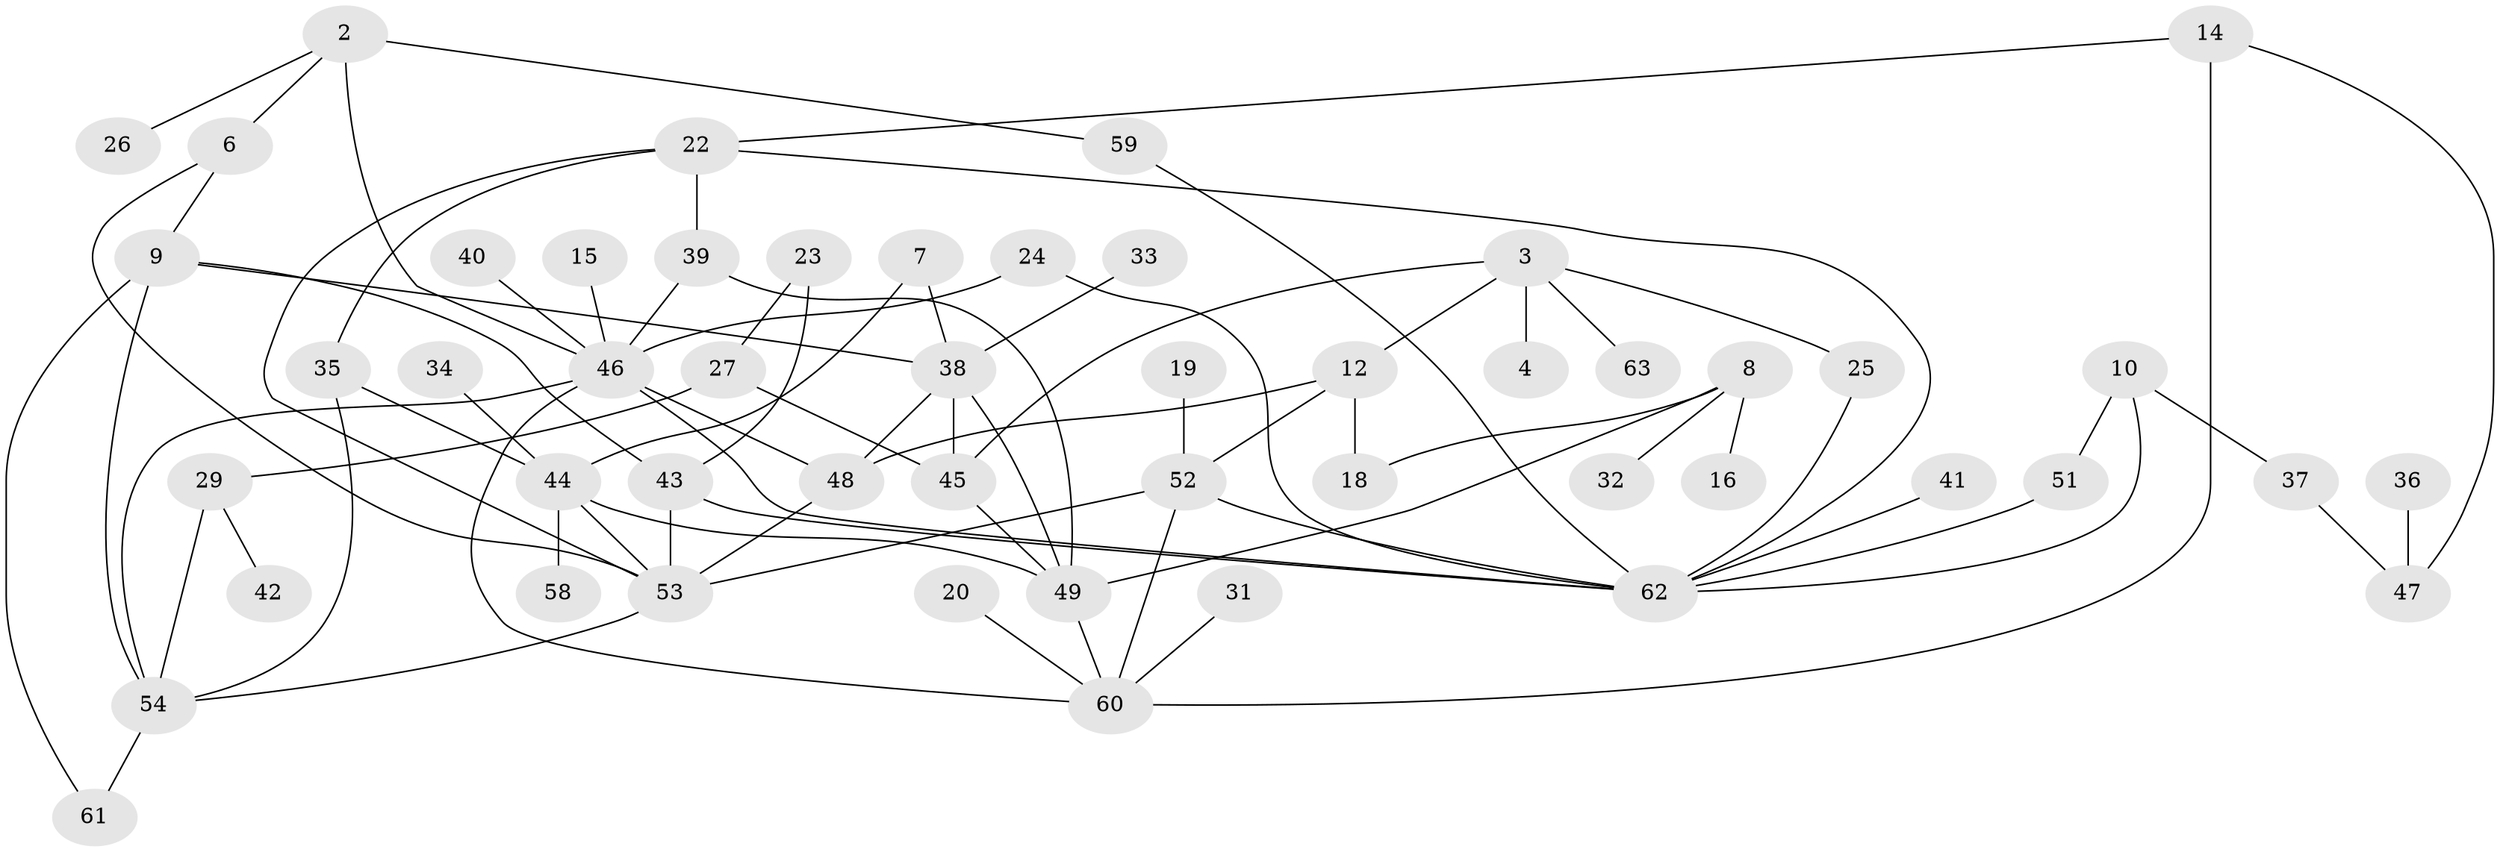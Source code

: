 // original degree distribution, {5: 0.047619047619047616, 4: 0.09523809523809523, 0: 0.07142857142857142, 1: 0.2698412698412698, 3: 0.1746031746031746, 2: 0.29365079365079366, 6: 0.031746031746031744, 7: 0.015873015873015872}
// Generated by graph-tools (version 1.1) at 2025/49/03/09/25 03:49:12]
// undirected, 51 vertices, 79 edges
graph export_dot {
graph [start="1"]
  node [color=gray90,style=filled];
  2;
  3;
  4;
  6;
  7;
  8;
  9;
  10;
  12;
  14;
  15;
  16;
  18;
  19;
  20;
  22;
  23;
  24;
  25;
  26;
  27;
  29;
  31;
  32;
  33;
  34;
  35;
  36;
  37;
  38;
  39;
  40;
  41;
  42;
  43;
  44;
  45;
  46;
  47;
  48;
  49;
  51;
  52;
  53;
  54;
  58;
  59;
  60;
  61;
  62;
  63;
  2 -- 6 [weight=1.0];
  2 -- 26 [weight=1.0];
  2 -- 46 [weight=1.0];
  2 -- 59 [weight=1.0];
  3 -- 4 [weight=1.0];
  3 -- 12 [weight=1.0];
  3 -- 25 [weight=1.0];
  3 -- 45 [weight=3.0];
  3 -- 63 [weight=1.0];
  6 -- 9 [weight=1.0];
  6 -- 53 [weight=1.0];
  7 -- 38 [weight=1.0];
  7 -- 44 [weight=1.0];
  8 -- 16 [weight=1.0];
  8 -- 18 [weight=1.0];
  8 -- 32 [weight=1.0];
  8 -- 49 [weight=1.0];
  9 -- 38 [weight=1.0];
  9 -- 43 [weight=1.0];
  9 -- 54 [weight=1.0];
  9 -- 61 [weight=1.0];
  10 -- 37 [weight=1.0];
  10 -- 51 [weight=1.0];
  10 -- 62 [weight=1.0];
  12 -- 18 [weight=1.0];
  12 -- 48 [weight=1.0];
  12 -- 52 [weight=1.0];
  14 -- 22 [weight=1.0];
  14 -- 47 [weight=1.0];
  14 -- 60 [weight=1.0];
  15 -- 46 [weight=1.0];
  19 -- 52 [weight=1.0];
  20 -- 60 [weight=1.0];
  22 -- 35 [weight=1.0];
  22 -- 39 [weight=1.0];
  22 -- 53 [weight=1.0];
  22 -- 62 [weight=1.0];
  23 -- 27 [weight=1.0];
  23 -- 43 [weight=1.0];
  24 -- 46 [weight=1.0];
  24 -- 62 [weight=1.0];
  25 -- 62 [weight=1.0];
  27 -- 29 [weight=1.0];
  27 -- 45 [weight=1.0];
  29 -- 42 [weight=1.0];
  29 -- 54 [weight=1.0];
  31 -- 60 [weight=1.0];
  33 -- 38 [weight=1.0];
  34 -- 44 [weight=1.0];
  35 -- 44 [weight=1.0];
  35 -- 54 [weight=1.0];
  36 -- 47 [weight=1.0];
  37 -- 47 [weight=1.0];
  38 -- 45 [weight=1.0];
  38 -- 48 [weight=1.0];
  38 -- 49 [weight=1.0];
  39 -- 46 [weight=1.0];
  39 -- 49 [weight=1.0];
  40 -- 46 [weight=1.0];
  41 -- 62 [weight=1.0];
  43 -- 53 [weight=1.0];
  43 -- 62 [weight=1.0];
  44 -- 49 [weight=1.0];
  44 -- 53 [weight=1.0];
  44 -- 58 [weight=1.0];
  45 -- 49 [weight=1.0];
  46 -- 48 [weight=1.0];
  46 -- 54 [weight=1.0];
  46 -- 60 [weight=1.0];
  46 -- 62 [weight=1.0];
  48 -- 53 [weight=1.0];
  49 -- 60 [weight=1.0];
  51 -- 62 [weight=1.0];
  52 -- 53 [weight=1.0];
  52 -- 60 [weight=1.0];
  52 -- 62 [weight=1.0];
  53 -- 54 [weight=1.0];
  54 -- 61 [weight=1.0];
  59 -- 62 [weight=1.0];
}
